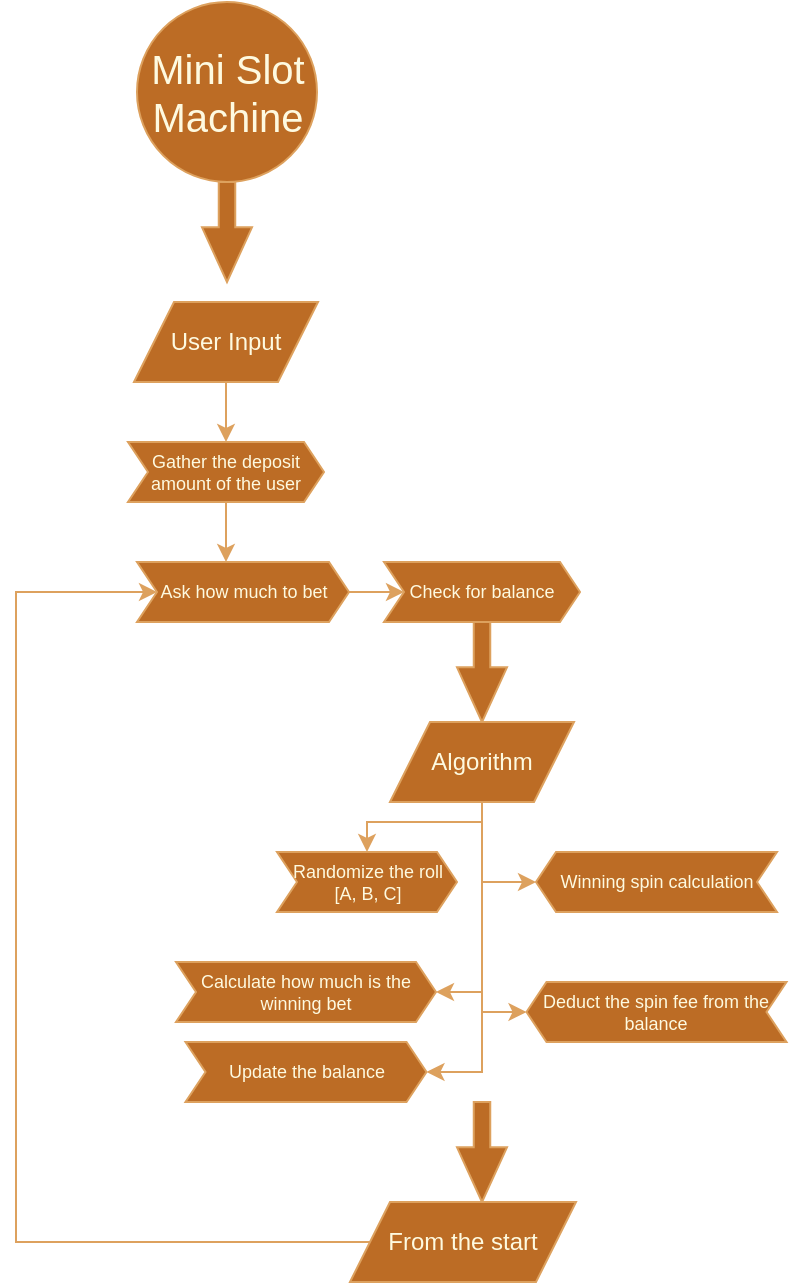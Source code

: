 <mxfile version="28.0.6">
  <diagram name="Page-1" id="JbNVZYbKpMP6zDXHsWZC">
    <mxGraphModel dx="601" dy="388" grid="1" gridSize="20" guides="1" tooltips="1" connect="1" arrows="1" fold="1" page="1" pageScale="1" pageWidth="1200" pageHeight="1600" math="0" shadow="0">
      <root>
        <mxCell id="0" />
        <mxCell id="1" parent="0" />
        <mxCell id="IILNktNbGOESPAvCNqsr-7" value="Mini Slot Machine" style="ellipse;whiteSpace=wrap;html=1;aspect=fixed;fontSize=20;labelBackgroundColor=none;fillColor=#BC6C25;strokeColor=#DDA15E;fontColor=#FEFAE0;" parent="1" vertex="1">
          <mxGeometry x="380.5" y="110" width="90" height="90" as="geometry" />
        </mxCell>
        <mxCell id="IILNktNbGOESPAvCNqsr-25" style="edgeStyle=orthogonalEdgeStyle;rounded=0;orthogonalLoop=1;jettySize=auto;html=1;entryX=0.5;entryY=0;entryDx=0;entryDy=0;labelBackgroundColor=none;strokeColor=#DDA15E;fontColor=default;" parent="1" source="IILNktNbGOESPAvCNqsr-9" target="IILNktNbGOESPAvCNqsr-21" edge="1">
          <mxGeometry relative="1" as="geometry" />
        </mxCell>
        <mxCell id="IILNktNbGOESPAvCNqsr-9" value="User Input" style="shape=parallelogram;perimeter=parallelogramPerimeter;whiteSpace=wrap;html=1;fixedSize=1;labelBackgroundColor=none;fillColor=#BC6C25;strokeColor=#DDA15E;fontColor=#FEFAE0;" parent="1" vertex="1">
          <mxGeometry x="379" y="260" width="92" height="40" as="geometry" />
        </mxCell>
        <mxCell id="IILNktNbGOESPAvCNqsr-11" value="" style="html=1;shadow=0;dashed=0;align=center;verticalAlign=middle;shape=mxgraph.arrows2.arrow;dy=0.67;dx=27.33;direction=south;notch=0;labelBackgroundColor=none;fillColor=#BC6C25;strokeColor=#DDA15E;fontColor=#FEFAE0;" parent="1" vertex="1">
          <mxGeometry x="413" y="200" width="25" height="50" as="geometry" />
        </mxCell>
        <mxCell id="IILNktNbGOESPAvCNqsr-40" style="edgeStyle=orthogonalEdgeStyle;rounded=0;orthogonalLoop=1;jettySize=auto;html=1;labelBackgroundColor=none;strokeColor=#DDA15E;fontColor=default;" parent="1" source="IILNktNbGOESPAvCNqsr-21" edge="1">
          <mxGeometry relative="1" as="geometry">
            <mxPoint x="425" y="390" as="targetPoint" />
          </mxGeometry>
        </mxCell>
        <mxCell id="IILNktNbGOESPAvCNqsr-21" value="Gather the deposit amount of the user" style="shape=step;perimeter=stepPerimeter;whiteSpace=wrap;html=1;fixedSize=1;fontSize=9;size=10;labelBackgroundColor=none;fillColor=#BC6C25;strokeColor=#DDA15E;fontColor=#FEFAE0;" parent="1" vertex="1">
          <mxGeometry x="376" y="330" width="98" height="30" as="geometry" />
        </mxCell>
        <mxCell id="IILNktNbGOESPAvCNqsr-26" value="" style="html=1;shadow=0;dashed=0;align=center;verticalAlign=middle;shape=mxgraph.arrows2.arrow;dy=0.67;dx=27.33;direction=south;notch=0;labelBackgroundColor=none;fillColor=#BC6C25;strokeColor=#DDA15E;fontColor=#FEFAE0;" parent="1" vertex="1">
          <mxGeometry x="540.5" y="420" width="25" height="50" as="geometry" />
        </mxCell>
        <mxCell id="IILNktNbGOESPAvCNqsr-48" style="edgeStyle=orthogonalEdgeStyle;rounded=0;orthogonalLoop=1;jettySize=auto;html=1;entryX=0.5;entryY=0;entryDx=0;entryDy=0;labelBackgroundColor=none;strokeColor=#DDA15E;fontColor=default;" parent="1" source="IILNktNbGOESPAvCNqsr-27" target="IILNktNbGOESPAvCNqsr-30" edge="1">
          <mxGeometry relative="1" as="geometry">
            <Array as="points">
              <mxPoint x="553" y="520" />
              <mxPoint x="496" y="520" />
            </Array>
          </mxGeometry>
        </mxCell>
        <mxCell id="39Xx2BZIYKh14clLkXbT-4" style="edgeStyle=orthogonalEdgeStyle;rounded=0;orthogonalLoop=1;jettySize=auto;html=1;entryX=1;entryY=0.5;entryDx=0;entryDy=0;labelBackgroundColor=none;strokeColor=#DDA15E;fontColor=default;" edge="1" parent="1" source="IILNktNbGOESPAvCNqsr-27" target="39Xx2BZIYKh14clLkXbT-2">
          <mxGeometry relative="1" as="geometry" />
        </mxCell>
        <mxCell id="39Xx2BZIYKh14clLkXbT-9" style="edgeStyle=orthogonalEdgeStyle;rounded=0;orthogonalLoop=1;jettySize=auto;html=1;entryX=1;entryY=0.5;entryDx=0;entryDy=0;labelBackgroundColor=none;strokeColor=#DDA15E;fontColor=default;" edge="1" parent="1" source="IILNktNbGOESPAvCNqsr-27" target="IILNktNbGOESPAvCNqsr-39">
          <mxGeometry relative="1" as="geometry" />
        </mxCell>
        <mxCell id="39Xx2BZIYKh14clLkXbT-11" style="edgeStyle=orthogonalEdgeStyle;rounded=0;orthogonalLoop=1;jettySize=auto;html=1;entryX=1;entryY=0.5;entryDx=0;entryDy=0;labelBackgroundColor=none;strokeColor=#DDA15E;fontColor=default;" edge="1" parent="1" source="IILNktNbGOESPAvCNqsr-27" target="39Xx2BZIYKh14clLkXbT-10">
          <mxGeometry relative="1" as="geometry" />
        </mxCell>
        <mxCell id="39Xx2BZIYKh14clLkXbT-21" style="edgeStyle=orthogonalEdgeStyle;rounded=0;orthogonalLoop=1;jettySize=auto;html=1;strokeColor=#DDA15E;fontColor=#FEFAE0;fillColor=#BC6C25;entryX=1;entryY=0.5;entryDx=0;entryDy=0;" edge="1" parent="1" source="IILNktNbGOESPAvCNqsr-27" target="39Xx2BZIYKh14clLkXbT-22">
          <mxGeometry relative="1" as="geometry">
            <mxPoint x="553" y="660" as="targetPoint" />
          </mxGeometry>
        </mxCell>
        <mxCell id="IILNktNbGOESPAvCNqsr-27" value="Algorithm" style="shape=parallelogram;perimeter=parallelogramPerimeter;whiteSpace=wrap;html=1;fixedSize=1;labelBackgroundColor=none;fillColor=#BC6C25;strokeColor=#DDA15E;fontColor=#FEFAE0;" parent="1" vertex="1">
          <mxGeometry x="507" y="470" width="92" height="40" as="geometry" />
        </mxCell>
        <mxCell id="IILNktNbGOESPAvCNqsr-30" value="Randomize the roll [A, B, C]" style="shape=step;perimeter=stepPerimeter;whiteSpace=wrap;html=1;fixedSize=1;fontSize=9;size=10;labelBackgroundColor=none;fillColor=#BC6C25;strokeColor=#DDA15E;fontColor=#FEFAE0;" parent="1" vertex="1">
          <mxGeometry x="450.5" y="535" width="90" height="30" as="geometry" />
        </mxCell>
        <mxCell id="IILNktNbGOESPAvCNqsr-35" value="Check for balance" style="shape=step;perimeter=stepPerimeter;whiteSpace=wrap;html=1;fixedSize=1;fontSize=9;size=10;labelBackgroundColor=none;fillColor=#BC6C25;strokeColor=#DDA15E;fontColor=#FEFAE0;" parent="1" vertex="1">
          <mxGeometry x="504" y="390" width="98" height="30" as="geometry" />
        </mxCell>
        <mxCell id="IILNktNbGOESPAvCNqsr-39" value="Calculate how much is the winning bet" style="shape=step;perimeter=stepPerimeter;whiteSpace=wrap;html=1;fixedSize=1;fontSize=9;size=10;labelBackgroundColor=none;fillColor=#BC6C25;strokeColor=#DDA15E;fontColor=#FEFAE0;" parent="1" vertex="1">
          <mxGeometry x="400" y="590" width="130" height="30" as="geometry" />
        </mxCell>
        <mxCell id="IILNktNbGOESPAvCNqsr-43" style="edgeStyle=orthogonalEdgeStyle;rounded=0;orthogonalLoop=1;jettySize=auto;html=1;entryX=0;entryY=0.5;entryDx=0;entryDy=0;labelBackgroundColor=none;strokeColor=#DDA15E;fontColor=default;" parent="1" source="IILNktNbGOESPAvCNqsr-41" target="IILNktNbGOESPAvCNqsr-35" edge="1">
          <mxGeometry relative="1" as="geometry" />
        </mxCell>
        <mxCell id="IILNktNbGOESPAvCNqsr-41" value="Ask how much to bet" style="shape=step;perimeter=stepPerimeter;whiteSpace=wrap;html=1;fixedSize=1;fontSize=9;size=10;labelBackgroundColor=none;fillColor=#BC6C25;strokeColor=#DDA15E;fontColor=#FEFAE0;" parent="1" vertex="1">
          <mxGeometry x="380.5" y="390" width="106" height="30" as="geometry" />
        </mxCell>
        <mxCell id="IILNktNbGOESPAvCNqsr-54" value="" style="html=1;shadow=0;dashed=0;align=center;verticalAlign=middle;shape=mxgraph.arrows2.arrow;dy=0.67;dx=27.33;direction=south;notch=0;labelBackgroundColor=none;fillColor=#BC6C25;strokeColor=#DDA15E;fontColor=#FEFAE0;" parent="1" vertex="1">
          <mxGeometry x="540.5" y="660" width="25" height="50" as="geometry" />
        </mxCell>
        <mxCell id="39Xx2BZIYKh14clLkXbT-25" style="edgeStyle=orthogonalEdgeStyle;rounded=0;orthogonalLoop=1;jettySize=auto;html=1;strokeColor=#DDA15E;fontColor=#FEFAE0;fillColor=#BC6C25;entryX=0;entryY=0.5;entryDx=0;entryDy=0;" edge="1" parent="1" source="IILNktNbGOESPAvCNqsr-55" target="IILNktNbGOESPAvCNqsr-41">
          <mxGeometry relative="1" as="geometry">
            <mxPoint x="320" y="400" as="targetPoint" />
            <Array as="points">
              <mxPoint x="320" y="730" />
              <mxPoint x="320" y="405" />
            </Array>
          </mxGeometry>
        </mxCell>
        <mxCell id="IILNktNbGOESPAvCNqsr-55" value="From the start" style="shape=parallelogram;perimeter=parallelogramPerimeter;whiteSpace=wrap;html=1;fixedSize=1;labelBackgroundColor=none;fillColor=#BC6C25;strokeColor=#DDA15E;fontColor=#FEFAE0;" parent="1" vertex="1">
          <mxGeometry x="487" y="710" width="113" height="40" as="geometry" />
        </mxCell>
        <mxCell id="39Xx2BZIYKh14clLkXbT-2" value="Winning spin calculation" style="shape=step;perimeter=stepPerimeter;whiteSpace=wrap;html=1;fixedSize=1;fontSize=9;size=10;direction=west;labelBackgroundColor=none;fillColor=#BC6C25;strokeColor=#DDA15E;fontColor=#FEFAE0;" vertex="1" parent="1">
          <mxGeometry x="580" y="535" width="120.5" height="30" as="geometry" />
        </mxCell>
        <mxCell id="39Xx2BZIYKh14clLkXbT-10" value="Update the balance" style="shape=step;perimeter=stepPerimeter;whiteSpace=wrap;html=1;fixedSize=1;fontSize=9;size=10;direction=east;labelBackgroundColor=none;fillColor=#BC6C25;strokeColor=#DDA15E;fontColor=#FEFAE0;" vertex="1" parent="1">
          <mxGeometry x="404.75" y="630" width="120.5" height="30" as="geometry" />
        </mxCell>
        <mxCell id="39Xx2BZIYKh14clLkXbT-22" value="Deduct the spin fee from the balance" style="shape=step;perimeter=stepPerimeter;whiteSpace=wrap;html=1;fixedSize=1;fontSize=9;size=10;labelBackgroundColor=none;fillColor=#BC6C25;strokeColor=#DDA15E;fontColor=#FEFAE0;direction=west;" vertex="1" parent="1">
          <mxGeometry x="575.25" y="600" width="130" height="30" as="geometry" />
        </mxCell>
      </root>
    </mxGraphModel>
  </diagram>
</mxfile>
